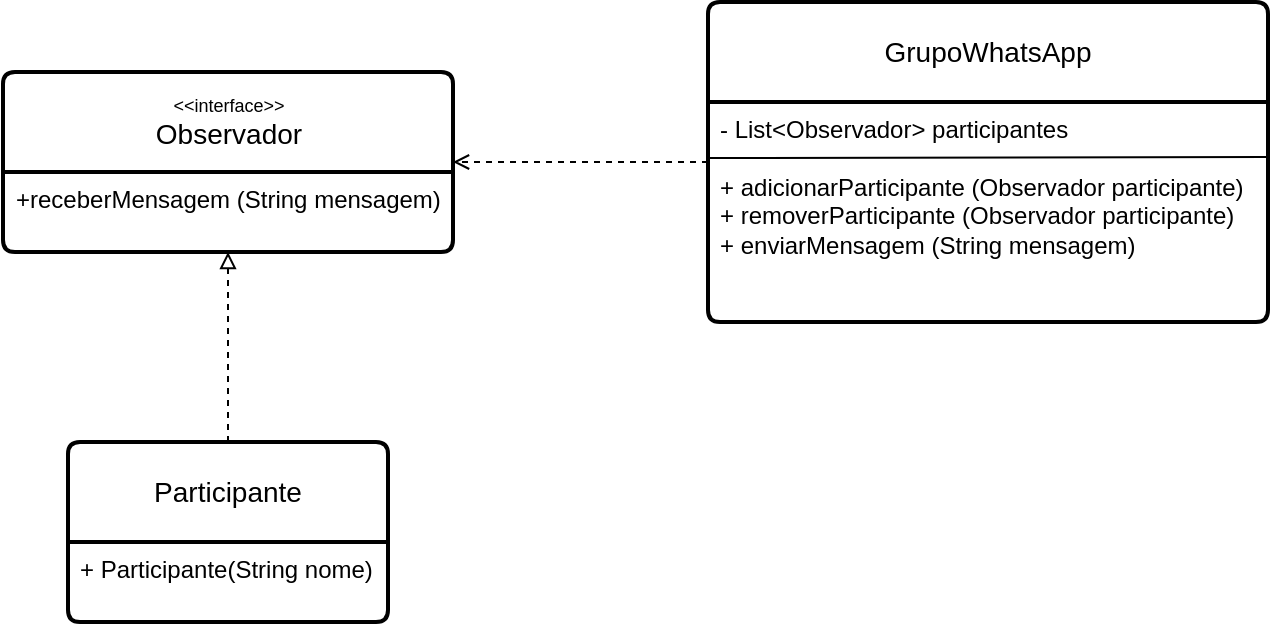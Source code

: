 <mxfile version="24.9.1">
  <diagram id="C5RBs43oDa-KdzZeNtuy" name="Page-1">
    <mxGraphModel dx="1151" dy="522" grid="1" gridSize="10" guides="1" tooltips="1" connect="1" arrows="1" fold="1" page="1" pageScale="1" pageWidth="827" pageHeight="1169" math="0" shadow="0">
      <root>
        <mxCell id="WIyWlLk6GJQsqaUBKTNV-0" />
        <mxCell id="WIyWlLk6GJQsqaUBKTNV-1" parent="WIyWlLk6GJQsqaUBKTNV-0" />
        <mxCell id="JPZ_n61e8qcqw76WJik_-26" style="edgeStyle=orthogonalEdgeStyle;rounded=0;orthogonalLoop=1;jettySize=auto;html=1;exitX=0;exitY=0.5;exitDx=0;exitDy=0;dashed=1;endArrow=open;endFill=0;" parent="WIyWlLk6GJQsqaUBKTNV-1" source="JPZ_n61e8qcqw76WJik_-11" target="JPZ_n61e8qcqw76WJik_-13" edge="1">
          <mxGeometry relative="1" as="geometry" />
        </mxCell>
        <mxCell id="JPZ_n61e8qcqw76WJik_-11" value="GrupoWhatsApp" style="swimlane;childLayout=stackLayout;horizontal=1;startSize=50;horizontalStack=0;rounded=1;fontSize=14;fontStyle=0;strokeWidth=2;resizeParent=0;resizeLast=1;shadow=0;dashed=0;align=center;arcSize=4;whiteSpace=wrap;html=1;" parent="WIyWlLk6GJQsqaUBKTNV-1" vertex="1">
          <mxGeometry x="480" y="10" width="280" height="160" as="geometry" />
        </mxCell>
        <mxCell id="JPZ_n61e8qcqw76WJik_-12" value="&lt;div&gt;- List&amp;lt;Observador&amp;gt; participantes&lt;/div&gt;&lt;div&gt;&lt;br&gt;&lt;/div&gt;&lt;div&gt;+&amp;nbsp;adicionarParticipante (Observador participante)&lt;/div&gt;&lt;div&gt;+&amp;nbsp;removerParticipante (Observador participante)&lt;/div&gt;&lt;div&gt;+ enviarMensagem (String mensagem)&lt;/div&gt;" style="align=left;strokeColor=none;fillColor=none;spacingLeft=4;fontSize=12;verticalAlign=top;resizable=0;rotatable=0;part=1;html=1;" parent="JPZ_n61e8qcqw76WJik_-11" vertex="1">
          <mxGeometry y="50" width="280" height="110" as="geometry" />
        </mxCell>
        <mxCell id="JPZ_n61e8qcqw76WJik_-27" value="" style="endArrow=none;html=1;rounded=0;entryX=1;entryY=0.25;entryDx=0;entryDy=0;exitX=0;exitY=0.5;exitDx=0;exitDy=0;" parent="JPZ_n61e8qcqw76WJik_-11" target="JPZ_n61e8qcqw76WJik_-12" edge="1">
          <mxGeometry width="50" height="50" relative="1" as="geometry">
            <mxPoint y="78" as="sourcePoint" />
            <mxPoint x="200" y="78" as="targetPoint" />
          </mxGeometry>
        </mxCell>
        <mxCell id="JPZ_n61e8qcqw76WJik_-13" value="&lt;div style=&quot;font-size: 9px;&quot;&gt;&amp;lt;&amp;lt;interface&amp;gt;&amp;gt;&lt;/div&gt;Observador" style="swimlane;childLayout=stackLayout;horizontal=1;startSize=50;horizontalStack=0;rounded=1;fontSize=14;fontStyle=0;strokeWidth=2;resizeParent=0;resizeLast=1;shadow=0;dashed=0;align=center;arcSize=4;whiteSpace=wrap;html=1;" parent="WIyWlLk6GJQsqaUBKTNV-1" vertex="1">
          <mxGeometry x="127.5" y="45" width="225" height="90" as="geometry" />
        </mxCell>
        <mxCell id="JPZ_n61e8qcqw76WJik_-14" value="+receberMensagem (String mensagem)" style="align=left;strokeColor=none;fillColor=none;spacingLeft=4;fontSize=12;verticalAlign=top;resizable=0;rotatable=0;part=1;html=1;" parent="JPZ_n61e8qcqw76WJik_-13" vertex="1">
          <mxGeometry y="50" width="225" height="40" as="geometry" />
        </mxCell>
        <mxCell id="JPZ_n61e8qcqw76WJik_-18" style="edgeStyle=orthogonalEdgeStyle;rounded=0;orthogonalLoop=1;jettySize=auto;html=1;entryX=0.5;entryY=1;entryDx=0;entryDy=0;dashed=1;endArrow=block;endFill=0;" parent="WIyWlLk6GJQsqaUBKTNV-1" source="JPZ_n61e8qcqw76WJik_-19" target="JPZ_n61e8qcqw76WJik_-14" edge="1">
          <mxGeometry relative="1" as="geometry" />
        </mxCell>
        <mxCell id="JPZ_n61e8qcqw76WJik_-19" value="Participante" style="swimlane;childLayout=stackLayout;horizontal=1;startSize=50;horizontalStack=0;rounded=1;fontSize=14;fontStyle=0;strokeWidth=2;resizeParent=0;resizeLast=1;shadow=0;dashed=0;align=center;arcSize=4;whiteSpace=wrap;html=1;" parent="WIyWlLk6GJQsqaUBKTNV-1" vertex="1">
          <mxGeometry x="160" y="230" width="160" height="90" as="geometry" />
        </mxCell>
        <mxCell id="JPZ_n61e8qcqw76WJik_-20" value="+&amp;nbsp;Participante(String nome)" style="align=left;strokeColor=none;fillColor=none;spacingLeft=4;fontSize=12;verticalAlign=top;resizable=0;rotatable=0;part=1;html=1;" parent="JPZ_n61e8qcqw76WJik_-19" vertex="1">
          <mxGeometry y="50" width="160" height="40" as="geometry" />
        </mxCell>
      </root>
    </mxGraphModel>
  </diagram>
</mxfile>
